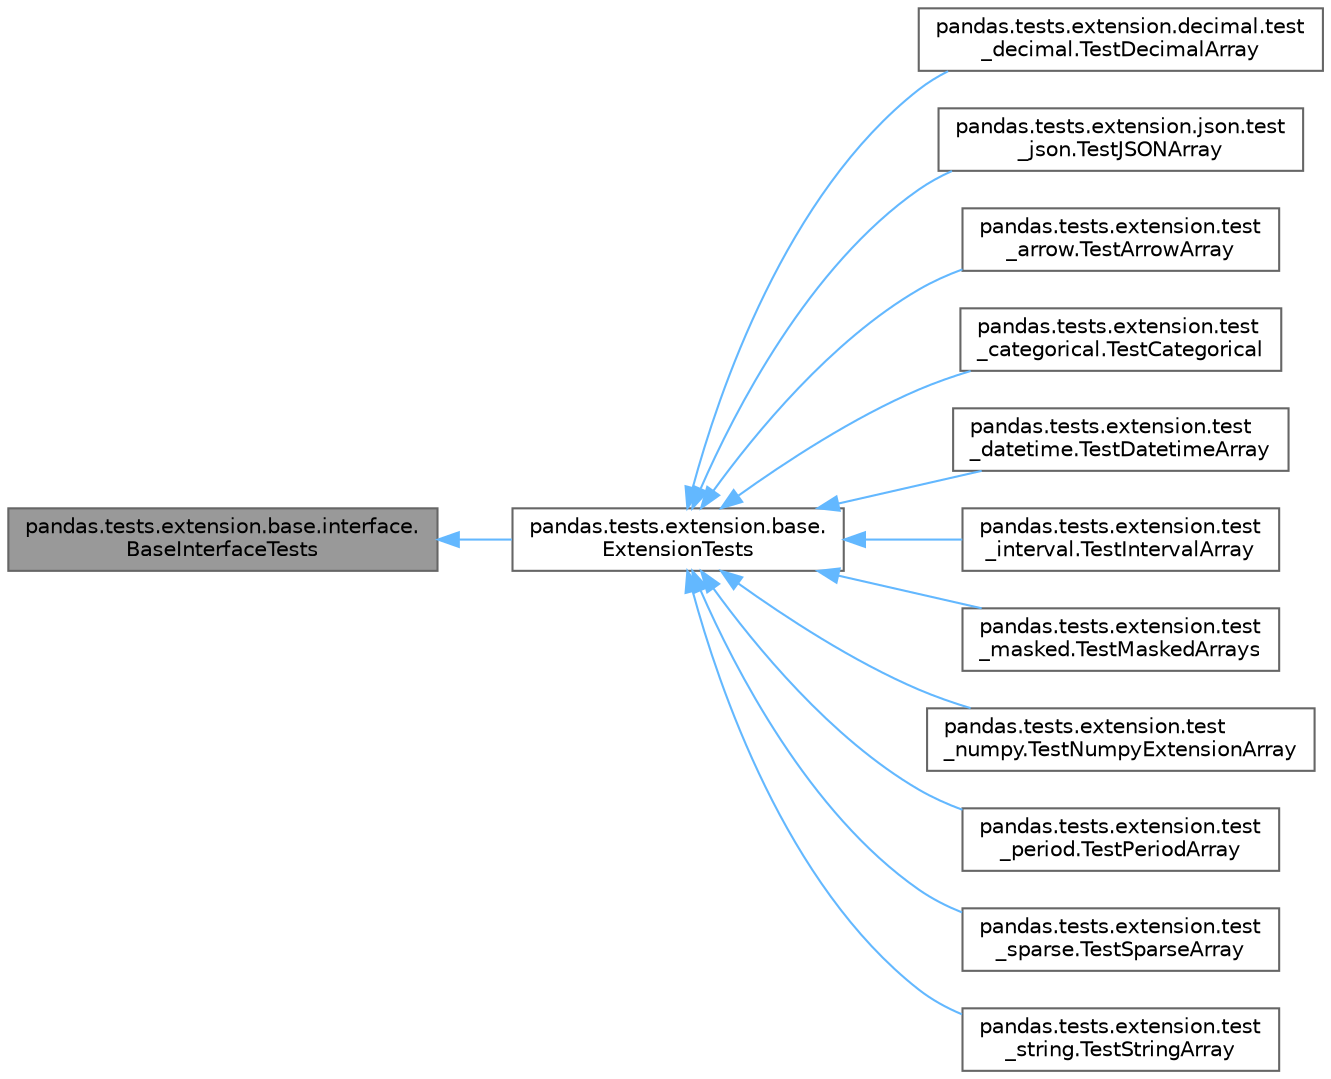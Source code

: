 digraph "pandas.tests.extension.base.interface.BaseInterfaceTests"
{
 // LATEX_PDF_SIZE
  bgcolor="transparent";
  edge [fontname=Helvetica,fontsize=10,labelfontname=Helvetica,labelfontsize=10];
  node [fontname=Helvetica,fontsize=10,shape=box,height=0.2,width=0.4];
  rankdir="LR";
  Node1 [id="Node000001",label="pandas.tests.extension.base.interface.\lBaseInterfaceTests",height=0.2,width=0.4,color="gray40", fillcolor="grey60", style="filled", fontcolor="black",tooltip=" "];
  Node1 -> Node2 [id="edge13_Node000001_Node000002",dir="back",color="steelblue1",style="solid",tooltip=" "];
  Node2 [id="Node000002",label="pandas.tests.extension.base.\lExtensionTests",height=0.2,width=0.4,color="gray40", fillcolor="white", style="filled",URL="$classpandas_1_1tests_1_1extension_1_1base_1_1ExtensionTests.html",tooltip=" "];
  Node2 -> Node3 [id="edge14_Node000002_Node000003",dir="back",color="steelblue1",style="solid",tooltip=" "];
  Node3 [id="Node000003",label="pandas.tests.extension.decimal.test\l_decimal.TestDecimalArray",height=0.2,width=0.4,color="gray40", fillcolor="white", style="filled",URL="$classpandas_1_1tests_1_1extension_1_1decimal_1_1test__decimal_1_1TestDecimalArray.html",tooltip=" "];
  Node2 -> Node4 [id="edge15_Node000002_Node000004",dir="back",color="steelblue1",style="solid",tooltip=" "];
  Node4 [id="Node000004",label="pandas.tests.extension.json.test\l_json.TestJSONArray",height=0.2,width=0.4,color="gray40", fillcolor="white", style="filled",URL="$classpandas_1_1tests_1_1extension_1_1json_1_1test__json_1_1TestJSONArray.html",tooltip=" "];
  Node2 -> Node5 [id="edge16_Node000002_Node000005",dir="back",color="steelblue1",style="solid",tooltip=" "];
  Node5 [id="Node000005",label="pandas.tests.extension.test\l_arrow.TestArrowArray",height=0.2,width=0.4,color="gray40", fillcolor="white", style="filled",URL="$classpandas_1_1tests_1_1extension_1_1test__arrow_1_1TestArrowArray.html",tooltip=" "];
  Node2 -> Node6 [id="edge17_Node000002_Node000006",dir="back",color="steelblue1",style="solid",tooltip=" "];
  Node6 [id="Node000006",label="pandas.tests.extension.test\l_categorical.TestCategorical",height=0.2,width=0.4,color="gray40", fillcolor="white", style="filled",URL="$classpandas_1_1tests_1_1extension_1_1test__categorical_1_1TestCategorical.html",tooltip=" "];
  Node2 -> Node7 [id="edge18_Node000002_Node000007",dir="back",color="steelblue1",style="solid",tooltip=" "];
  Node7 [id="Node000007",label="pandas.tests.extension.test\l_datetime.TestDatetimeArray",height=0.2,width=0.4,color="gray40", fillcolor="white", style="filled",URL="$classpandas_1_1tests_1_1extension_1_1test__datetime_1_1TestDatetimeArray.html",tooltip=" "];
  Node2 -> Node8 [id="edge19_Node000002_Node000008",dir="back",color="steelblue1",style="solid",tooltip=" "];
  Node8 [id="Node000008",label="pandas.tests.extension.test\l_interval.TestIntervalArray",height=0.2,width=0.4,color="gray40", fillcolor="white", style="filled",URL="$classpandas_1_1tests_1_1extension_1_1test__interval_1_1TestIntervalArray.html",tooltip=" "];
  Node2 -> Node9 [id="edge20_Node000002_Node000009",dir="back",color="steelblue1",style="solid",tooltip=" "];
  Node9 [id="Node000009",label="pandas.tests.extension.test\l_masked.TestMaskedArrays",height=0.2,width=0.4,color="gray40", fillcolor="white", style="filled",URL="$classpandas_1_1tests_1_1extension_1_1test__masked_1_1TestMaskedArrays.html",tooltip=" "];
  Node2 -> Node10 [id="edge21_Node000002_Node000010",dir="back",color="steelblue1",style="solid",tooltip=" "];
  Node10 [id="Node000010",label="pandas.tests.extension.test\l_numpy.TestNumpyExtensionArray",height=0.2,width=0.4,color="gray40", fillcolor="white", style="filled",URL="$classpandas_1_1tests_1_1extension_1_1test__numpy_1_1TestNumpyExtensionArray.html",tooltip=" "];
  Node2 -> Node11 [id="edge22_Node000002_Node000011",dir="back",color="steelblue1",style="solid",tooltip=" "];
  Node11 [id="Node000011",label="pandas.tests.extension.test\l_period.TestPeriodArray",height=0.2,width=0.4,color="gray40", fillcolor="white", style="filled",URL="$classpandas_1_1tests_1_1extension_1_1test__period_1_1TestPeriodArray.html",tooltip=" "];
  Node2 -> Node12 [id="edge23_Node000002_Node000012",dir="back",color="steelblue1",style="solid",tooltip=" "];
  Node12 [id="Node000012",label="pandas.tests.extension.test\l_sparse.TestSparseArray",height=0.2,width=0.4,color="gray40", fillcolor="white", style="filled",URL="$classpandas_1_1tests_1_1extension_1_1test__sparse_1_1TestSparseArray.html",tooltip=" "];
  Node2 -> Node13 [id="edge24_Node000002_Node000013",dir="back",color="steelblue1",style="solid",tooltip=" "];
  Node13 [id="Node000013",label="pandas.tests.extension.test\l_string.TestStringArray",height=0.2,width=0.4,color="gray40", fillcolor="white", style="filled",URL="$classpandas_1_1tests_1_1extension_1_1test__string_1_1TestStringArray.html",tooltip=" "];
}
